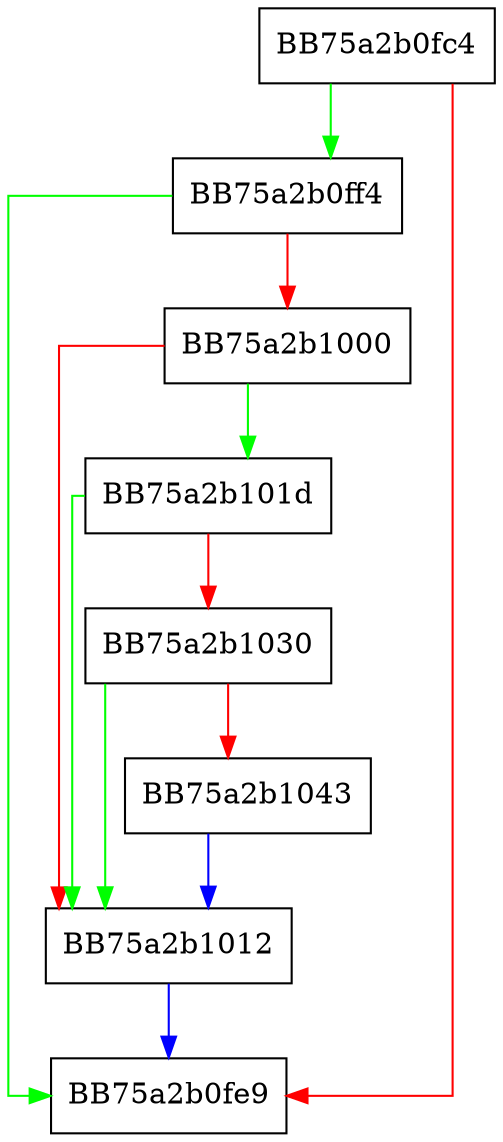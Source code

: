 digraph LogResultToAsimov {
  node [shape="box"];
  graph [splines=ortho];
  BB75a2b0fc4 -> BB75a2b0ff4 [color="green"];
  BB75a2b0fc4 -> BB75a2b0fe9 [color="red"];
  BB75a2b0ff4 -> BB75a2b0fe9 [color="green"];
  BB75a2b0ff4 -> BB75a2b1000 [color="red"];
  BB75a2b1000 -> BB75a2b101d [color="green"];
  BB75a2b1000 -> BB75a2b1012 [color="red"];
  BB75a2b1012 -> BB75a2b0fe9 [color="blue"];
  BB75a2b101d -> BB75a2b1012 [color="green"];
  BB75a2b101d -> BB75a2b1030 [color="red"];
  BB75a2b1030 -> BB75a2b1012 [color="green"];
  BB75a2b1030 -> BB75a2b1043 [color="red"];
  BB75a2b1043 -> BB75a2b1012 [color="blue"];
}